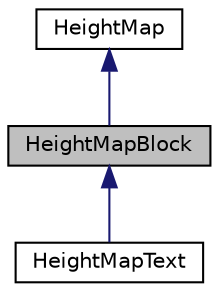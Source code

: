 digraph "HeightMapBlock"
{
 // LATEX_PDF_SIZE
  edge [fontname="Helvetica",fontsize="10",labelfontname="Helvetica",labelfontsize="10"];
  node [fontname="Helvetica",fontsize="10",shape=record];
  Node1 [label="HeightMapBlock",height=0.2,width=0.4,color="black", fillcolor="grey75", style="filled", fontcolor="black",tooltip=" "];
  Node2 -> Node1 [dir="back",color="midnightblue",fontsize="10",style="solid"];
  Node2 [label="HeightMap",height=0.2,width=0.4,color="black", fillcolor="white", style="filled",URL="$classHeightMap.html",tooltip=" "];
  Node1 -> Node3 [dir="back",color="midnightblue",fontsize="10",style="solid"];
  Node3 [label="HeightMapText",height=0.2,width=0.4,color="black", fillcolor="white", style="filled",URL="$classHeightMapText.html",tooltip=" "];
}
